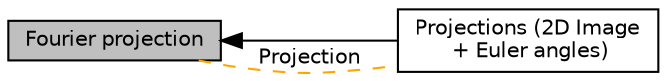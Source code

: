 digraph "Fourier projection"
{
  edge [fontname="Helvetica",fontsize="10",labelfontname="Helvetica",labelfontsize="10"];
  node [fontname="Helvetica",fontsize="10",shape=record];
  rankdir=LR;
  Node1 [label="Projections (2D Image\l + Euler angles)",height=0.2,width=0.4,color="black", fillcolor="white", style="filled",URL="$group__Projections.html"];
  Node0 [label="Fourier projection",height=0.2,width=0.4,color="black", fillcolor="grey75", style="filled", fontcolor="black"];
  Node0->Node1 [shape=plaintext, dir="back", style="solid"];
  Node0->Node1 [shape=plaintext, label="Projection", color="orange", dir="none", style="dashed"];
}
